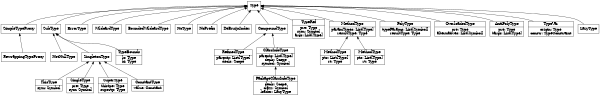 digraph SQLTypes {

  size="4,4"
  rankdir=BT
  rank=max
  ratio=compress

  node [shape = record]

  Type

  SimpleTypeProxy -> Type

  RewrappingTypeProxy -> SimpleTypeProxy

  SubType -> Type

  NotNullType -> SubType

  SingletonType -> SubType

  ErrorType -> Type

  WildcardType -> Type

  BoundedWildcardType -> Type

  NoType -> Type

  NoPrefix -> Type

  DeBruijnIndex -> Type

  ThisType [label = "{ThisType|sym: Symbol}"]
  ThisType -> SingletonType

  SingleType [label = "{SingleType|pre: Type\nsym: Symbol}"]
  SingleType -> SingletonType

  SuperType [label = "{SuperType|thistpe: Type\nsupertp: Type}"]
  SuperType -> SingletonType

  TypeBounds [label = "{TypeBounds|lo: Type\nhi: Type}"]
  TypeBounds -> SubType

  CompoundType -> Type

  RefinedType[label = "{RefinedType|parents: List[Type]\ndecls: Scope}"]
  RefinedType -> CompoundType

  ClassInfoType[label = "{ClassInfoType|parents: List[Type]\ndecls: Scope\nsymbol: Symbol}"]
  ClassInfoType -> CompoundType

  PackageClassInfoType[label = "{PackageClassInfoType|decls: Scope\nclazz: Symbol\nloader: LazyType}"]
  PackageClassInfoType -> ClassInfoType

  ConstantType[label = "{ConstantType|value: Constant}"]
  ConstantType -> SingletonType

  TypeRef[label = "{TypeRef|pre: Type\nsym: Symbol\nargs: List[Type]}"]
  TypeRef -> Type

  MethodType[label = "{MethodType|paramTypes: List[Type]\nresultType: Type}"]
  MethodType -> Type

  ImplicitMethodType[label = "{MethodType|pts: List[Type]\nrt: Type}"]
  ImplicitMethodType -> MethodType

  JavaMethodType[label = "{MethodType|pts: List[Type]\nrt: Type}"]
  JavaMethodType -> MethodType

  PolyType[label = "{PolyType|typeParams: List[Symbol]\nresultType: Type}"]
  PolyType -> Type

  OverloadedType[label = "{OverloadedType|pre: Type\nalternatives: List[Symbol]}"]
  OverloadedType -> Type

  AntiPolyType[label = "{AntiPolyType|pre: Type\ntargs: List[Type]}"]
  AntiPolyType -> Type

  TypeVar[label = "{TypeVar|origin: Type\nconstr: TypeConstraint}"]
  TypeVar -> Type

  LazyType -> Type

}
